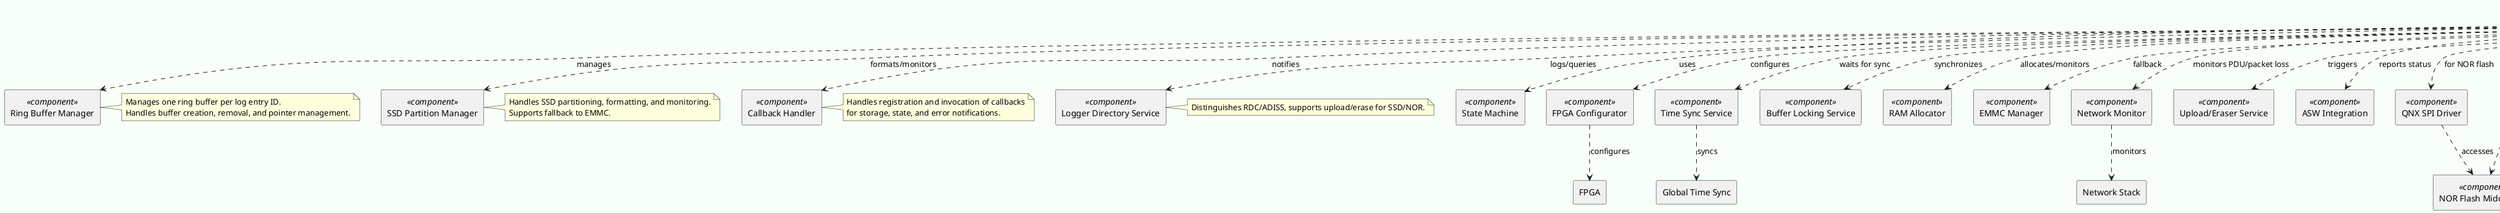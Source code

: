 @startuml
' Global style for clarity
skinparam componentStyle rectangle
skinparam backgroundColor #f8fff8
 
' Main RBM Component
[RBM Core] as RBM <<component>>
 
' State Management
[State Machine] <<component>>
[FPGA Configurator] <<component>>
[Time Sync Service] <<component>>
 
' Buffer Management
[Ring Buffer Manager] <<component>>
[Buffer Locking Service] <<component>>
 
' Storage/Memory Management
[RAM Allocator] <<component>>
[SSD Partition Manager] <<component>>
[EMMC Manager] <<component>>
[NOR Flash Middleware] <<component>>
 
' Logger/Directory Services
[Logger Directory Service] <<component>>
[Upload/Eraser Service] <<component>>
 
' Callback/Notification
[Callback Handler] <<component>>
[ASW Integration] <<component>>
 
' Network/External Integration
[Network Monitor] <<component>>
[SOME/IP Handler] <<component>>
[QNX SPI Driver] <<component>>
 
' API Interfaces
interface "RBM_ReqCbk" as I_ReqCbk
interface "RBM_setCallBack" as I_setCallBack
interface "RBM_CleanPartition" as I_CleanPartition
interface "RBM_EnterStandby" as I_EnterStandby
interface "RBM_ReInit" as I_ReInit
interface "RBM_StartBuffering" as I_StartBuffering
interface "RBM_trigEvtRecOnADISS" as I_trigEvtRecOnADISS
interface "RBM_trigEvtRecOnRDC" as I_trigEvtRecOnRDC
interface "RBM_trigEvtRecOnOM" as I_trigEvtRecOnOM
interface "RBM_trigEvtRecOff" as I_trigEvtRecOff
interface "RBM_trigSingleEvtRecADISS" as I_trigSingleEvtRecADISS
interface "RBM_CreateBufCycAlt" as I_CreateBufCycAlt
interface "RBM_CreateBufCycSock" as I_CreateBufCycSock
interface "RBM_CreateBufnonCycAlt" as I_CreateBufnonCycAlt
interface "RBM_CreateBufnonCycSock" as I_CreateBufnonCycSock
interface "RBM_CreateBufStream" as I_CreateBufStream
interface "RBM_CreateBufswContent" as I_CreateBufswContent
interface "RBM_CreateBufswFile" as I_CreateBufswFile
interface "RBM_RemoveRingBuf" as I_RemoveRingBuf
interface "RBM_CleanPartition" as I_CleanPartition
interface "RBM_DeleteEntryADISS" as I_DeleteEntryADISS
interface "RBM_DeleteEntryRDC" as I_DeleteEntryRDC
interface "RBM_AddMetaData" as I_AddMetaData
interface "RBM_cbkASWRBMStatus" as I_cbkASWRBMStatus
interface "RBM_GetState" as I_GetState
interface "RBM_GetVersion" as I_GetVersion
interface "RBM_GetOMFIFOpath" as I_GetOMFIFOpath
 
' RBM Core provides all main APIs
RBM --|> I_ReqCbk
RBM --|> I_setCallBack
RBM --|> I_CleanPartition
RBM --|> I_EnterStandby
RBM --|> I_ReInit
RBM --|> I_StartBuffering
RBM --|> I_trigEvtRecOnADISS
RBM --|> I_trigEvtRecOnRDC
RBM --|> I_trigEvtRecOnOM
RBM --|> I_trigEvtRecOff
RBM --|> I_trigSingleEvtRecADISS
RBM --|> I_CreateBufCycAlt
RBM --|> I_CreateBufCycSock
RBM --|> I_CreateBufnonCycAlt
RBM --|> I_CreateBufnonCycSock
RBM --|> I_CreateBufStream
RBM --|> I_CreateBufswContent
RBM --|> I_CreateBufswFile
RBM --|> I_RemoveRingBuf
RBM --|> I_DeleteEntryADISS
RBM --|> I_DeleteEntryRDC
RBM --|> I_AddMetaData
RBM --|> I_cbkASWRBMStatus
RBM --|> I_GetState
RBM --|> I_GetVersion
RBM --|> I_GetOMFIFOpath
 
' Internal dependencies
RBM ..> [State Machine] : uses
RBM ..> [Ring Buffer Manager] : manages
RBM ..> [SSD Partition Manager] : formats/monitors
RBM ..> [RAM Allocator] : allocates/monitors
RBM ..> [Logger Directory Service] : logs/queries
RBM ..> [Upload/Eraser Service] : triggers
RBM ..> [Callback Handler] : notifies
RBM ..> [Buffer Locking Service] : synchronizes
RBM ..> [FPGA Configurator] : configures
RBM ..> [Time Sync Service] : waits for sync
RBM ..> [EMMC Manager] : fallback
RBM ..> [NOR Flash Middleware] : via QNX SPI
RBM ..> [Network Monitor] : monitors PDU/packet loss
RBM ..> [SOME/IP Handler] : ensures no disturbance
RBM ..> [ASW Integration] : reports status
RBM ..> [QNX SPI Driver] : for NOR flash
 
' External system dependencies
[FPGA Configurator] ..> [FPGA] : configures
[Time Sync Service] ..> [Global Time Sync] : syncs
[QNX SPI Driver] ..> [NOR Flash Middleware] : accesses
[Network Monitor] ..> [Network Stack] : monitors
[SOME/IP Handler] ..> [SOME/IP Chain] : integrates
 
' Notes for clarity
note right of RBM
  RBM Core provides all main APIs for
  state, buffer, storage, logger, and callback management.
end note
 
note right of [Ring Buffer Manager]
  Manages one ring buffer per log entry ID.
  Handles buffer creation, removal, and pointer management.
end note
 
note right of [SSD Partition Manager]
  Handles SSD partitioning, formatting, and monitoring.
  Supports fallback to EMMC.
end note
 
note right of [Callback Handler]
  Handles registration and invocation of callbacks
  for storage, state, and error notifications.
end note
 
note right of [Logger Directory Service]
  Distinguishes RDC/ADISS, supports upload/erase for SSD/NOR.
end note
@enduml